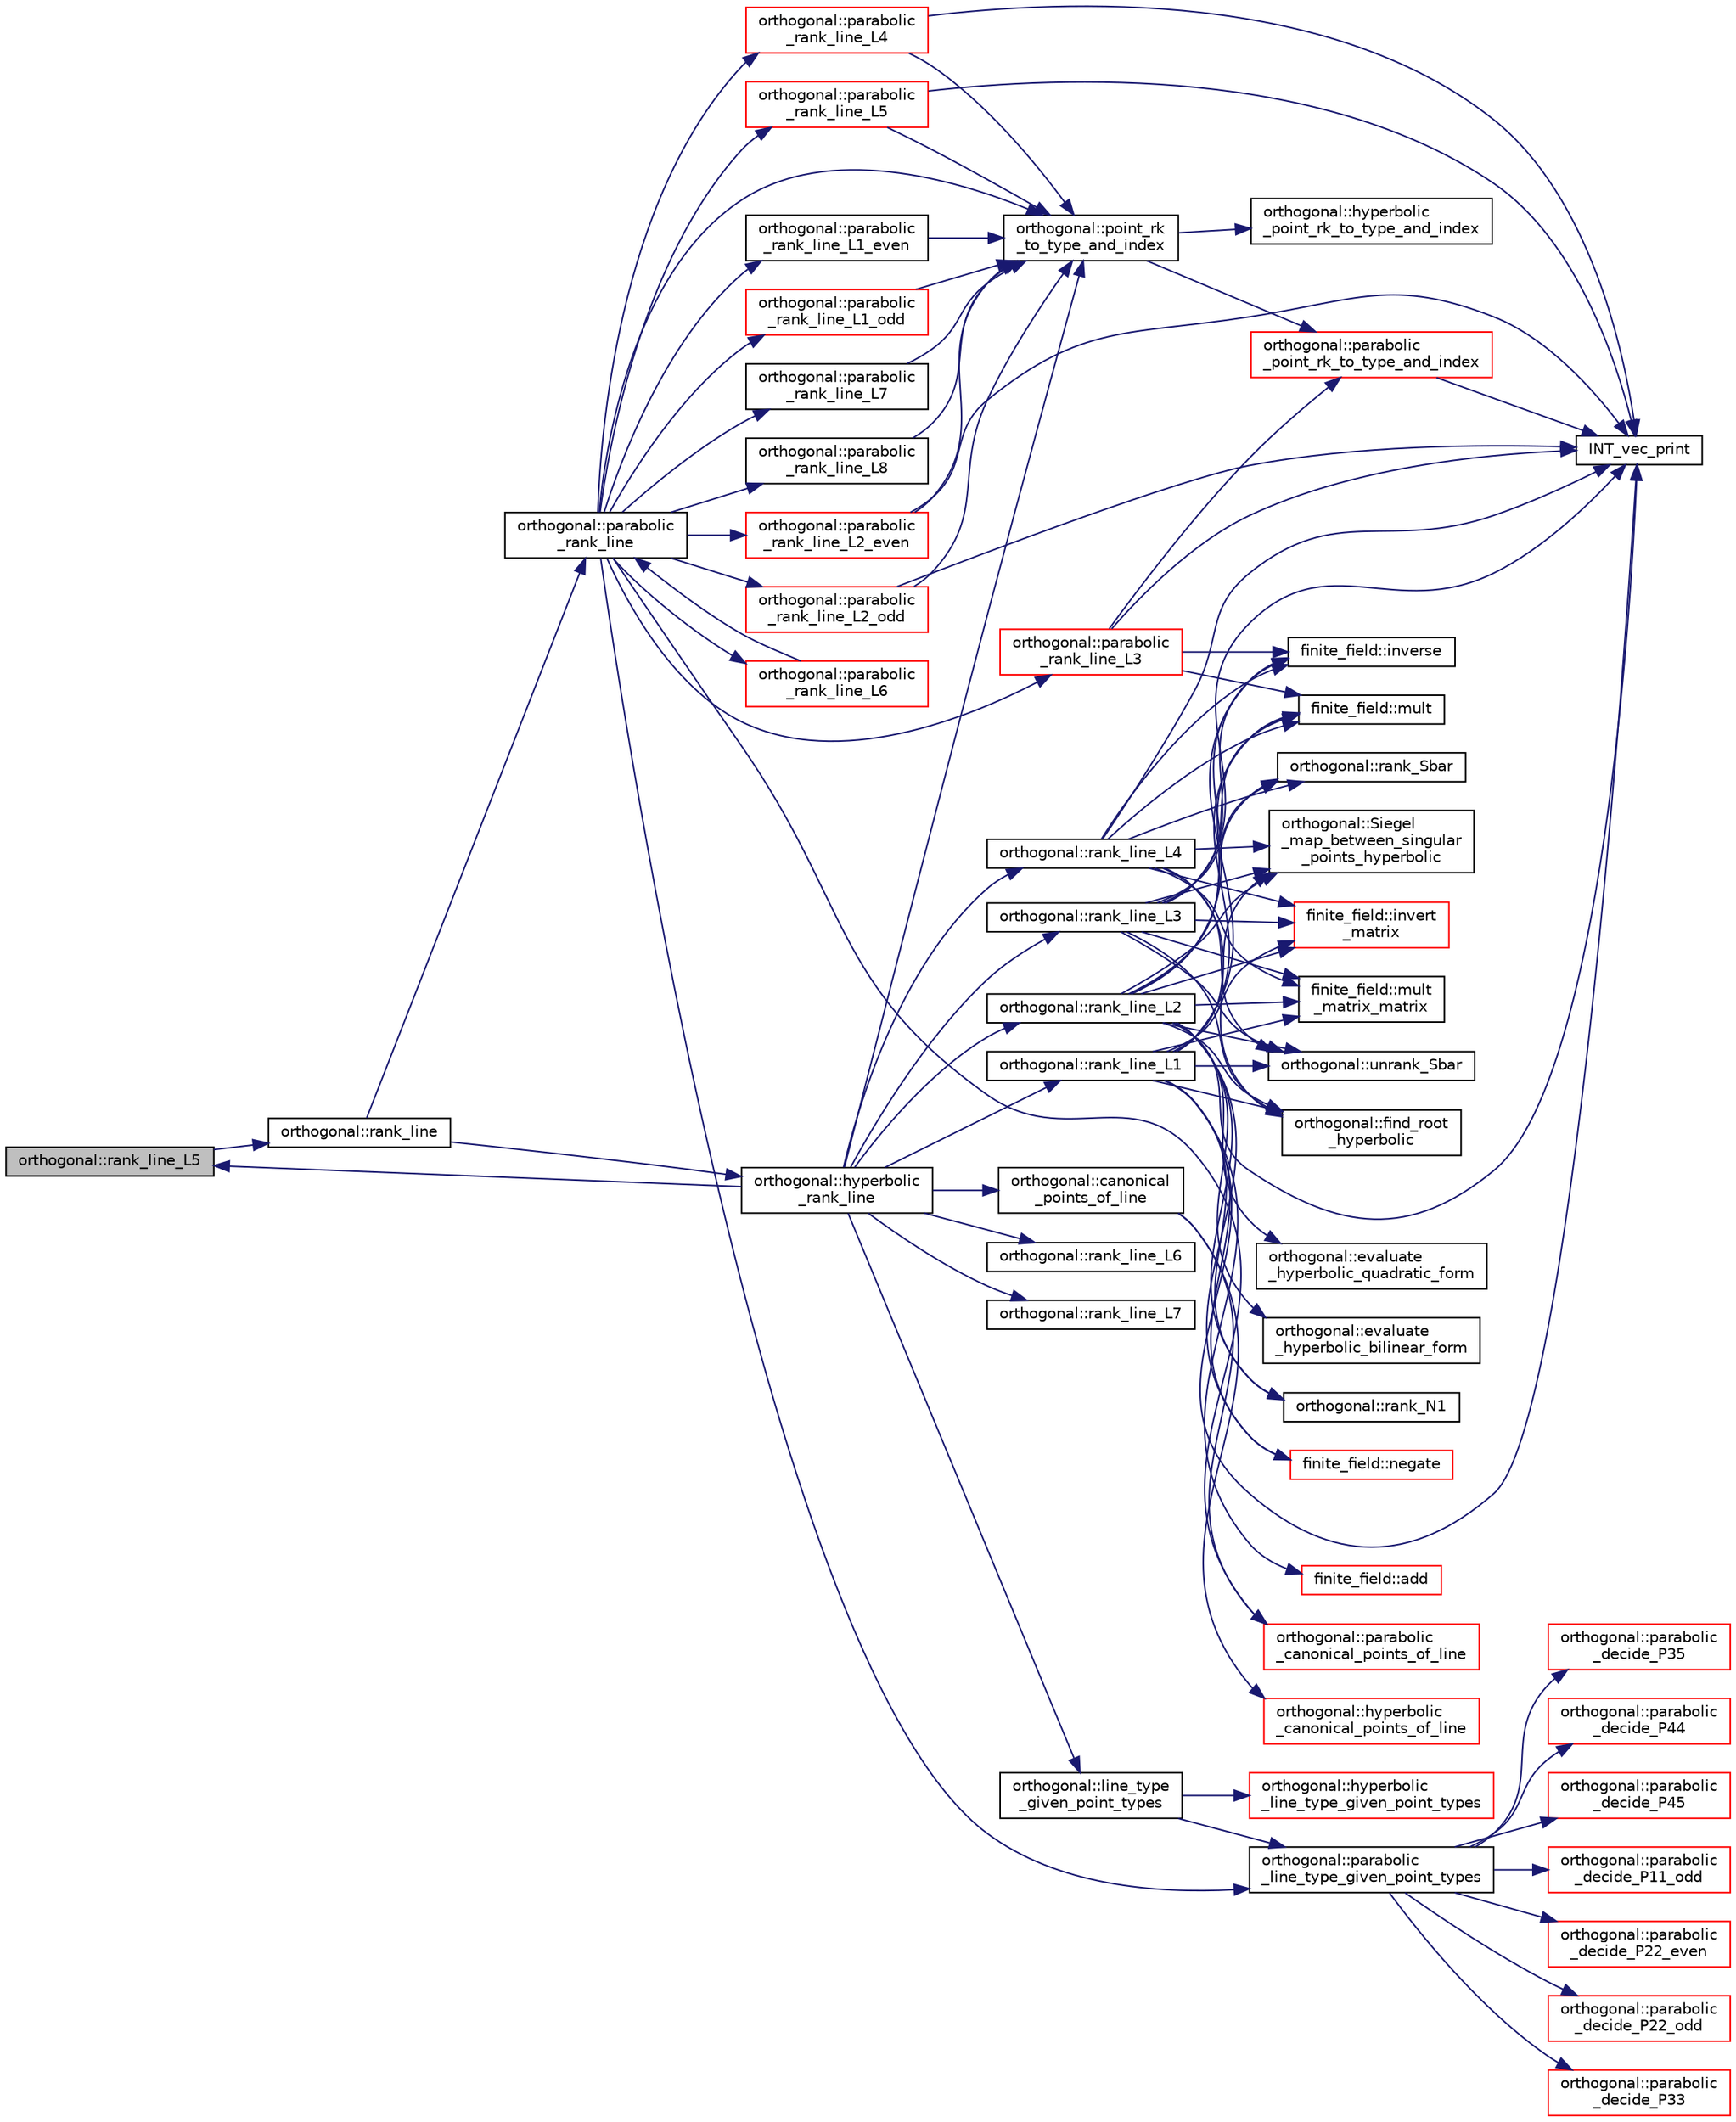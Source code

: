 digraph "orthogonal::rank_line_L5"
{
  edge [fontname="Helvetica",fontsize="10",labelfontname="Helvetica",labelfontsize="10"];
  node [fontname="Helvetica",fontsize="10",shape=record];
  rankdir="LR";
  Node38628 [label="orthogonal::rank_line_L5",height=0.2,width=0.4,color="black", fillcolor="grey75", style="filled", fontcolor="black"];
  Node38628 -> Node38629 [color="midnightblue",fontsize="10",style="solid",fontname="Helvetica"];
  Node38629 [label="orthogonal::rank_line",height=0.2,width=0.4,color="black", fillcolor="white", style="filled",URL="$d7/daa/classorthogonal.html#a5e1b5a3eb76840f425e71f25dabcd470"];
  Node38629 -> Node38630 [color="midnightblue",fontsize="10",style="solid",fontname="Helvetica"];
  Node38630 [label="orthogonal::hyperbolic\l_rank_line",height=0.2,width=0.4,color="black", fillcolor="white", style="filled",URL="$d7/daa/classorthogonal.html#a2810f9a6851f445b03fdbfe2a888e9f5"];
  Node38630 -> Node38631 [color="midnightblue",fontsize="10",style="solid",fontname="Helvetica"];
  Node38631 [label="orthogonal::point_rk\l_to_type_and_index",height=0.2,width=0.4,color="black", fillcolor="white", style="filled",URL="$d7/daa/classorthogonal.html#a5419c9c6b60c81e6e66f3606e7ad1815"];
  Node38631 -> Node38632 [color="midnightblue",fontsize="10",style="solid",fontname="Helvetica"];
  Node38632 [label="orthogonal::hyperbolic\l_point_rk_to_type_and_index",height=0.2,width=0.4,color="black", fillcolor="white", style="filled",URL="$d7/daa/classorthogonal.html#aad0a2a87d54b571f0d6581dec4d59eab"];
  Node38631 -> Node38633 [color="midnightblue",fontsize="10",style="solid",fontname="Helvetica"];
  Node38633 [label="orthogonal::parabolic\l_point_rk_to_type_and_index",height=0.2,width=0.4,color="red", fillcolor="white", style="filled",URL="$d7/daa/classorthogonal.html#aadca2791fa70e971edf85858b725502d"];
  Node38633 -> Node38656 [color="midnightblue",fontsize="10",style="solid",fontname="Helvetica"];
  Node38656 [label="INT_vec_print",height=0.2,width=0.4,color="black", fillcolor="white", style="filled",URL="$df/dbf/sajeeb_8_c.html#a79a5901af0b47dd0d694109543c027fe"];
  Node38630 -> Node38696 [color="midnightblue",fontsize="10",style="solid",fontname="Helvetica"];
  Node38696 [label="orthogonal::line_type\l_given_point_types",height=0.2,width=0.4,color="black", fillcolor="white", style="filled",URL="$d7/daa/classorthogonal.html#abffd6b3e0d545fbe7799a2e2c1038aba"];
  Node38696 -> Node38697 [color="midnightblue",fontsize="10",style="solid",fontname="Helvetica"];
  Node38697 [label="orthogonal::hyperbolic\l_line_type_given_point_types",height=0.2,width=0.4,color="red", fillcolor="white", style="filled",URL="$d7/daa/classorthogonal.html#a15c1b4ccef6201476a9f7618e642eada"];
  Node38696 -> Node38706 [color="midnightblue",fontsize="10",style="solid",fontname="Helvetica"];
  Node38706 [label="orthogonal::parabolic\l_line_type_given_point_types",height=0.2,width=0.4,color="black", fillcolor="white", style="filled",URL="$d7/daa/classorthogonal.html#af1894e9b4951ea3b58fafaec8e1314d4"];
  Node38706 -> Node38707 [color="midnightblue",fontsize="10",style="solid",fontname="Helvetica"];
  Node38707 [label="orthogonal::parabolic\l_decide_P11_odd",height=0.2,width=0.4,color="red", fillcolor="white", style="filled",URL="$d7/daa/classorthogonal.html#a332147c62a37d11f4c3bbb7e83437e29"];
  Node38706 -> Node38708 [color="midnightblue",fontsize="10",style="solid",fontname="Helvetica"];
  Node38708 [label="orthogonal::parabolic\l_decide_P22_even",height=0.2,width=0.4,color="red", fillcolor="white", style="filled",URL="$d7/daa/classorthogonal.html#ae129c5beaabede756c4387aeb9c81854"];
  Node38706 -> Node38710 [color="midnightblue",fontsize="10",style="solid",fontname="Helvetica"];
  Node38710 [label="orthogonal::parabolic\l_decide_P22_odd",height=0.2,width=0.4,color="red", fillcolor="white", style="filled",URL="$d7/daa/classorthogonal.html#a621c30eb1f8131e8b29b240bd0a2b051"];
  Node38706 -> Node38711 [color="midnightblue",fontsize="10",style="solid",fontname="Helvetica"];
  Node38711 [label="orthogonal::parabolic\l_decide_P33",height=0.2,width=0.4,color="red", fillcolor="white", style="filled",URL="$d7/daa/classorthogonal.html#ab6af5eb5e517bf200419ae2cb0995f03"];
  Node38706 -> Node38712 [color="midnightblue",fontsize="10",style="solid",fontname="Helvetica"];
  Node38712 [label="orthogonal::parabolic\l_decide_P35",height=0.2,width=0.4,color="red", fillcolor="white", style="filled",URL="$d7/daa/classorthogonal.html#a6f9b23e5b47b2864052ee6e66775c904"];
  Node38706 -> Node38713 [color="midnightblue",fontsize="10",style="solid",fontname="Helvetica"];
  Node38713 [label="orthogonal::parabolic\l_decide_P44",height=0.2,width=0.4,color="red", fillcolor="white", style="filled",URL="$d7/daa/classorthogonal.html#a921eec6bede3574fd47497377a82c252"];
  Node38706 -> Node38714 [color="midnightblue",fontsize="10",style="solid",fontname="Helvetica"];
  Node38714 [label="orthogonal::parabolic\l_decide_P45",height=0.2,width=0.4,color="red", fillcolor="white", style="filled",URL="$d7/daa/classorthogonal.html#ae35e876043cbef583d29b82fd1c73bce"];
  Node38630 -> Node38715 [color="midnightblue",fontsize="10",style="solid",fontname="Helvetica"];
  Node38715 [label="orthogonal::canonical\l_points_of_line",height=0.2,width=0.4,color="black", fillcolor="white", style="filled",URL="$d7/daa/classorthogonal.html#a561d7c5426dcdb221a961ab2f0d89ae4"];
  Node38715 -> Node38716 [color="midnightblue",fontsize="10",style="solid",fontname="Helvetica"];
  Node38716 [label="orthogonal::hyperbolic\l_canonical_points_of_line",height=0.2,width=0.4,color="red", fillcolor="white", style="filled",URL="$d7/daa/classorthogonal.html#ac97ccc62702881408e916f099ec04a3e"];
  Node38715 -> Node38724 [color="midnightblue",fontsize="10",style="solid",fontname="Helvetica"];
  Node38724 [label="orthogonal::parabolic\l_canonical_points_of_line",height=0.2,width=0.4,color="red", fillcolor="white", style="filled",URL="$d7/daa/classorthogonal.html#a7f1b4034dcfc0c22f06242b179466594"];
  Node38630 -> Node38730 [color="midnightblue",fontsize="10",style="solid",fontname="Helvetica"];
  Node38730 [label="orthogonal::rank_line_L1",height=0.2,width=0.4,color="black", fillcolor="white", style="filled",URL="$d7/daa/classorthogonal.html#a2d89d504dee5256f035591c1cb64e129"];
  Node38730 -> Node38699 [color="midnightblue",fontsize="10",style="solid",fontname="Helvetica"];
  Node38699 [label="orthogonal::unrank_Sbar",height=0.2,width=0.4,color="black", fillcolor="white", style="filled",URL="$d7/daa/classorthogonal.html#af5dc4e991f79be6bfdce4325648e037a"];
  Node38730 -> Node38656 [color="midnightblue",fontsize="10",style="solid",fontname="Helvetica"];
  Node38730 -> Node38731 [color="midnightblue",fontsize="10",style="solid",fontname="Helvetica"];
  Node38731 [label="orthogonal::find_root\l_hyperbolic",height=0.2,width=0.4,color="black", fillcolor="white", style="filled",URL="$d7/daa/classorthogonal.html#a4cb66d7aec283cd032a99cb9b2b9992d"];
  Node38730 -> Node38732 [color="midnightblue",fontsize="10",style="solid",fontname="Helvetica"];
  Node38732 [label="orthogonal::Siegel\l_map_between_singular\l_points_hyperbolic",height=0.2,width=0.4,color="black", fillcolor="white", style="filled",URL="$d7/daa/classorthogonal.html#a5ee80bd3a8fb9799d248ade8fd7b20b3"];
  Node38730 -> Node38733 [color="midnightblue",fontsize="10",style="solid",fontname="Helvetica"];
  Node38733 [label="finite_field::invert\l_matrix",height=0.2,width=0.4,color="red", fillcolor="white", style="filled",URL="$df/d5a/classfinite__field.html#adab449ef01b1feafe000c8fff7ae013f"];
  Node38730 -> Node38735 [color="midnightblue",fontsize="10",style="solid",fontname="Helvetica"];
  Node38735 [label="finite_field::mult\l_matrix_matrix",height=0.2,width=0.4,color="black", fillcolor="white", style="filled",URL="$df/d5a/classfinite__field.html#a5e28706b815838d0ec34de1fa74bc3c4"];
  Node38730 -> Node38659 [color="midnightblue",fontsize="10",style="solid",fontname="Helvetica"];
  Node38659 [label="finite_field::mult",height=0.2,width=0.4,color="black", fillcolor="white", style="filled",URL="$df/d5a/classfinite__field.html#a24fb5917aa6d4d656fd855b7f44a13b0"];
  Node38730 -> Node38695 [color="midnightblue",fontsize="10",style="solid",fontname="Helvetica"];
  Node38695 [label="finite_field::negate",height=0.2,width=0.4,color="red", fillcolor="white", style="filled",URL="$df/d5a/classfinite__field.html#aa9d798298f25d4a9262b5bc5f1733e31"];
  Node38730 -> Node38658 [color="midnightblue",fontsize="10",style="solid",fontname="Helvetica"];
  Node38658 [label="finite_field::inverse",height=0.2,width=0.4,color="black", fillcolor="white", style="filled",URL="$df/d5a/classfinite__field.html#a69f2a12c01e70b7ce2d115c5221c9cdd"];
  Node38730 -> Node38690 [color="midnightblue",fontsize="10",style="solid",fontname="Helvetica"];
  Node38690 [label="finite_field::add",height=0.2,width=0.4,color="red", fillcolor="white", style="filled",URL="$df/d5a/classfinite__field.html#a8f12328a27500f3c7be0c849ebbc9d14"];
  Node38730 -> Node38686 [color="midnightblue",fontsize="10",style="solid",fontname="Helvetica"];
  Node38686 [label="orthogonal::rank_N1",height=0.2,width=0.4,color="black", fillcolor="white", style="filled",URL="$d7/daa/classorthogonal.html#a10b99e279ae3624531756ea2723b59e7"];
  Node38630 -> Node38736 [color="midnightblue",fontsize="10",style="solid",fontname="Helvetica"];
  Node38736 [label="orthogonal::rank_line_L2",height=0.2,width=0.4,color="black", fillcolor="white", style="filled",URL="$d7/daa/classorthogonal.html#abd9adb280933c973c9288e2764f72256"];
  Node38736 -> Node38699 [color="midnightblue",fontsize="10",style="solid",fontname="Helvetica"];
  Node38736 -> Node38656 [color="midnightblue",fontsize="10",style="solid",fontname="Helvetica"];
  Node38736 -> Node38658 [color="midnightblue",fontsize="10",style="solid",fontname="Helvetica"];
  Node38736 -> Node38659 [color="midnightblue",fontsize="10",style="solid",fontname="Helvetica"];
  Node38736 -> Node38689 [color="midnightblue",fontsize="10",style="solid",fontname="Helvetica"];
  Node38689 [label="orthogonal::rank_Sbar",height=0.2,width=0.4,color="black", fillcolor="white", style="filled",URL="$d7/daa/classorthogonal.html#aea0a2cc174275eea357b9a68f277e970"];
  Node38736 -> Node38737 [color="midnightblue",fontsize="10",style="solid",fontname="Helvetica"];
  Node38737 [label="orthogonal::evaluate\l_hyperbolic_bilinear_form",height=0.2,width=0.4,color="black", fillcolor="white", style="filled",URL="$d7/daa/classorthogonal.html#a839dc01b1c59a23b054ccf70c00cc9c9"];
  Node38736 -> Node38731 [color="midnightblue",fontsize="10",style="solid",fontname="Helvetica"];
  Node38736 -> Node38732 [color="midnightblue",fontsize="10",style="solid",fontname="Helvetica"];
  Node38736 -> Node38733 [color="midnightblue",fontsize="10",style="solid",fontname="Helvetica"];
  Node38736 -> Node38735 [color="midnightblue",fontsize="10",style="solid",fontname="Helvetica"];
  Node38736 -> Node38695 [color="midnightblue",fontsize="10",style="solid",fontname="Helvetica"];
  Node38736 -> Node38683 [color="midnightblue",fontsize="10",style="solid",fontname="Helvetica"];
  Node38683 [label="orthogonal::evaluate\l_hyperbolic_quadratic_form",height=0.2,width=0.4,color="black", fillcolor="white", style="filled",URL="$d7/daa/classorthogonal.html#a4c5c5908326e2f17d3addecbe2ba9d18"];
  Node38736 -> Node38686 [color="midnightblue",fontsize="10",style="solid",fontname="Helvetica"];
  Node38630 -> Node38738 [color="midnightblue",fontsize="10",style="solid",fontname="Helvetica"];
  Node38738 [label="orthogonal::rank_line_L3",height=0.2,width=0.4,color="black", fillcolor="white", style="filled",URL="$d7/daa/classorthogonal.html#a45ebd133d98a13f8c10e1ff0310874a9"];
  Node38738 -> Node38699 [color="midnightblue",fontsize="10",style="solid",fontname="Helvetica"];
  Node38738 -> Node38656 [color="midnightblue",fontsize="10",style="solid",fontname="Helvetica"];
  Node38738 -> Node38731 [color="midnightblue",fontsize="10",style="solid",fontname="Helvetica"];
  Node38738 -> Node38732 [color="midnightblue",fontsize="10",style="solid",fontname="Helvetica"];
  Node38738 -> Node38733 [color="midnightblue",fontsize="10",style="solid",fontname="Helvetica"];
  Node38738 -> Node38735 [color="midnightblue",fontsize="10",style="solid",fontname="Helvetica"];
  Node38738 -> Node38689 [color="midnightblue",fontsize="10",style="solid",fontname="Helvetica"];
  Node38738 -> Node38658 [color="midnightblue",fontsize="10",style="solid",fontname="Helvetica"];
  Node38738 -> Node38659 [color="midnightblue",fontsize="10",style="solid",fontname="Helvetica"];
  Node38630 -> Node38739 [color="midnightblue",fontsize="10",style="solid",fontname="Helvetica"];
  Node38739 [label="orthogonal::rank_line_L4",height=0.2,width=0.4,color="black", fillcolor="white", style="filled",URL="$d7/daa/classorthogonal.html#a80dc34bc12588a8b6e70cf00cd9558a6"];
  Node38739 -> Node38699 [color="midnightblue",fontsize="10",style="solid",fontname="Helvetica"];
  Node38739 -> Node38656 [color="midnightblue",fontsize="10",style="solid",fontname="Helvetica"];
  Node38739 -> Node38731 [color="midnightblue",fontsize="10",style="solid",fontname="Helvetica"];
  Node38739 -> Node38732 [color="midnightblue",fontsize="10",style="solid",fontname="Helvetica"];
  Node38739 -> Node38733 [color="midnightblue",fontsize="10",style="solid",fontname="Helvetica"];
  Node38739 -> Node38735 [color="midnightblue",fontsize="10",style="solid",fontname="Helvetica"];
  Node38739 -> Node38689 [color="midnightblue",fontsize="10",style="solid",fontname="Helvetica"];
  Node38739 -> Node38658 [color="midnightblue",fontsize="10",style="solid",fontname="Helvetica"];
  Node38739 -> Node38659 [color="midnightblue",fontsize="10",style="solid",fontname="Helvetica"];
  Node38630 -> Node38628 [color="midnightblue",fontsize="10",style="solid",fontname="Helvetica"];
  Node38630 -> Node38740 [color="midnightblue",fontsize="10",style="solid",fontname="Helvetica"];
  Node38740 [label="orthogonal::rank_line_L6",height=0.2,width=0.4,color="black", fillcolor="white", style="filled",URL="$d7/daa/classorthogonal.html#aa32bfc8e78ece724ecbc703e94288a14"];
  Node38630 -> Node38741 [color="midnightblue",fontsize="10",style="solid",fontname="Helvetica"];
  Node38741 [label="orthogonal::rank_line_L7",height=0.2,width=0.4,color="black", fillcolor="white", style="filled",URL="$d7/daa/classorthogonal.html#aea60e6f3746fe39f8d321bc51f67fa3e"];
  Node38629 -> Node38742 [color="midnightblue",fontsize="10",style="solid",fontname="Helvetica"];
  Node38742 [label="orthogonal::parabolic\l_rank_line",height=0.2,width=0.4,color="black", fillcolor="white", style="filled",URL="$d7/daa/classorthogonal.html#a7df334ceca90bc5b90c56354dbaf45c9"];
  Node38742 -> Node38631 [color="midnightblue",fontsize="10",style="solid",fontname="Helvetica"];
  Node38742 -> Node38706 [color="midnightblue",fontsize="10",style="solid",fontname="Helvetica"];
  Node38742 -> Node38724 [color="midnightblue",fontsize="10",style="solid",fontname="Helvetica"];
  Node38742 -> Node38743 [color="midnightblue",fontsize="10",style="solid",fontname="Helvetica"];
  Node38743 [label="orthogonal::parabolic\l_rank_line_L1_even",height=0.2,width=0.4,color="black", fillcolor="white", style="filled",URL="$d7/daa/classorthogonal.html#a7f055ba3f318499430444e583ed03ee3"];
  Node38743 -> Node38631 [color="midnightblue",fontsize="10",style="solid",fontname="Helvetica"];
  Node38742 -> Node38744 [color="midnightblue",fontsize="10",style="solid",fontname="Helvetica"];
  Node38744 [label="orthogonal::parabolic\l_rank_line_L1_odd",height=0.2,width=0.4,color="red", fillcolor="white", style="filled",URL="$d7/daa/classorthogonal.html#aab93abadf848b0a5d72b367f155cd7e4"];
  Node38744 -> Node38631 [color="midnightblue",fontsize="10",style="solid",fontname="Helvetica"];
  Node38742 -> Node38781 [color="midnightblue",fontsize="10",style="solid",fontname="Helvetica"];
  Node38781 [label="orthogonal::parabolic\l_rank_line_L2_even",height=0.2,width=0.4,color="red", fillcolor="white", style="filled",URL="$d7/daa/classorthogonal.html#ad884e741520104066da699b1133deeb0"];
  Node38781 -> Node38631 [color="midnightblue",fontsize="10",style="solid",fontname="Helvetica"];
  Node38781 -> Node38656 [color="midnightblue",fontsize="10",style="solid",fontname="Helvetica"];
  Node38742 -> Node38783 [color="midnightblue",fontsize="10",style="solid",fontname="Helvetica"];
  Node38783 [label="orthogonal::parabolic\l_rank_line_L2_odd",height=0.2,width=0.4,color="red", fillcolor="white", style="filled",URL="$d7/daa/classorthogonal.html#a87ddd814e99966b82e69a1041307074f"];
  Node38783 -> Node38631 [color="midnightblue",fontsize="10",style="solid",fontname="Helvetica"];
  Node38783 -> Node38656 [color="midnightblue",fontsize="10",style="solid",fontname="Helvetica"];
  Node38742 -> Node38785 [color="midnightblue",fontsize="10",style="solid",fontname="Helvetica"];
  Node38785 [label="orthogonal::parabolic\l_rank_line_L3",height=0.2,width=0.4,color="red", fillcolor="white", style="filled",URL="$d7/daa/classorthogonal.html#afea1a02e2b439b28127cfa2a782da8c9"];
  Node38785 -> Node38656 [color="midnightblue",fontsize="10",style="solid",fontname="Helvetica"];
  Node38785 -> Node38633 [color="midnightblue",fontsize="10",style="solid",fontname="Helvetica"];
  Node38785 -> Node38659 [color="midnightblue",fontsize="10",style="solid",fontname="Helvetica"];
  Node38785 -> Node38658 [color="midnightblue",fontsize="10",style="solid",fontname="Helvetica"];
  Node38742 -> Node38788 [color="midnightblue",fontsize="10",style="solid",fontname="Helvetica"];
  Node38788 [label="orthogonal::parabolic\l_rank_line_L4",height=0.2,width=0.4,color="red", fillcolor="white", style="filled",URL="$d7/daa/classorthogonal.html#a9e693d30c0ade825f389feec38ea83b2"];
  Node38788 -> Node38631 [color="midnightblue",fontsize="10",style="solid",fontname="Helvetica"];
  Node38788 -> Node38656 [color="midnightblue",fontsize="10",style="solid",fontname="Helvetica"];
  Node38742 -> Node38790 [color="midnightblue",fontsize="10",style="solid",fontname="Helvetica"];
  Node38790 [label="orthogonal::parabolic\l_rank_line_L5",height=0.2,width=0.4,color="red", fillcolor="white", style="filled",URL="$d7/daa/classorthogonal.html#ab9ff5dd42f31a297d03c559a4934a950"];
  Node38790 -> Node38631 [color="midnightblue",fontsize="10",style="solid",fontname="Helvetica"];
  Node38790 -> Node38656 [color="midnightblue",fontsize="10",style="solid",fontname="Helvetica"];
  Node38742 -> Node38792 [color="midnightblue",fontsize="10",style="solid",fontname="Helvetica"];
  Node38792 [label="orthogonal::parabolic\l_rank_line_L6",height=0.2,width=0.4,color="red", fillcolor="white", style="filled",URL="$d7/daa/classorthogonal.html#ab242f864cc2a012dee7c379649d2e566"];
  Node38792 -> Node38742 [color="midnightblue",fontsize="10",style="solid",fontname="Helvetica"];
  Node38742 -> Node38793 [color="midnightblue",fontsize="10",style="solid",fontname="Helvetica"];
  Node38793 [label="orthogonal::parabolic\l_rank_line_L7",height=0.2,width=0.4,color="black", fillcolor="white", style="filled",URL="$d7/daa/classorthogonal.html#ac38fe609d558cb7b16d92b7eb606c6f1"];
  Node38793 -> Node38631 [color="midnightblue",fontsize="10",style="solid",fontname="Helvetica"];
  Node38742 -> Node38794 [color="midnightblue",fontsize="10",style="solid",fontname="Helvetica"];
  Node38794 [label="orthogonal::parabolic\l_rank_line_L8",height=0.2,width=0.4,color="black", fillcolor="white", style="filled",URL="$d7/daa/classorthogonal.html#af1fb4b5a1ab65d189daea2de78de5225"];
  Node38794 -> Node38631 [color="midnightblue",fontsize="10",style="solid",fontname="Helvetica"];
}
